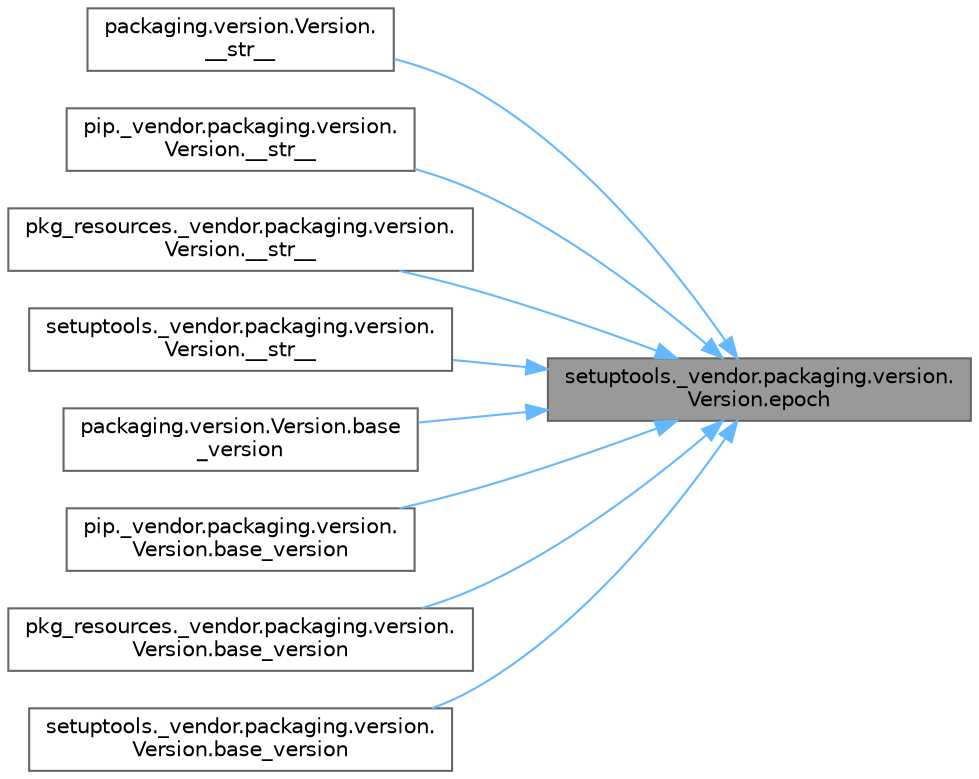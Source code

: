 digraph "setuptools._vendor.packaging.version.Version.epoch"
{
 // LATEX_PDF_SIZE
  bgcolor="transparent";
  edge [fontname=Helvetica,fontsize=10,labelfontname=Helvetica,labelfontsize=10];
  node [fontname=Helvetica,fontsize=10,shape=box,height=0.2,width=0.4];
  rankdir="RL";
  Node1 [id="Node000001",label="setuptools._vendor.packaging.version.\lVersion.epoch",height=0.2,width=0.4,color="gray40", fillcolor="grey60", style="filled", fontcolor="black",tooltip=" "];
  Node1 -> Node2 [id="edge1_Node000001_Node000002",dir="back",color="steelblue1",style="solid",tooltip=" "];
  Node2 [id="Node000002",label="packaging.version.Version.\l__str__",height=0.2,width=0.4,color="grey40", fillcolor="white", style="filled",URL="$classpackaging_1_1version_1_1_version.html#a15f5ae36aa036013e4fa48a98fa75b99",tooltip=" "];
  Node1 -> Node3 [id="edge2_Node000001_Node000003",dir="back",color="steelblue1",style="solid",tooltip=" "];
  Node3 [id="Node000003",label="pip._vendor.packaging.version.\lVersion.__str__",height=0.2,width=0.4,color="grey40", fillcolor="white", style="filled",URL="$classpip_1_1__vendor_1_1packaging_1_1version_1_1_version.html#a686f71816a505b78188a90ae3f119f6c",tooltip=" "];
  Node1 -> Node4 [id="edge3_Node000001_Node000004",dir="back",color="steelblue1",style="solid",tooltip=" "];
  Node4 [id="Node000004",label="pkg_resources._vendor.packaging.version.\lVersion.__str__",height=0.2,width=0.4,color="grey40", fillcolor="white", style="filled",URL="$classpkg__resources_1_1__vendor_1_1packaging_1_1version_1_1_version.html#a7b3ca038752dab81dd524189a293e5ca",tooltip=" "];
  Node1 -> Node5 [id="edge4_Node000001_Node000005",dir="back",color="steelblue1",style="solid",tooltip=" "];
  Node5 [id="Node000005",label="setuptools._vendor.packaging.version.\lVersion.__str__",height=0.2,width=0.4,color="grey40", fillcolor="white", style="filled",URL="$classsetuptools_1_1__vendor_1_1packaging_1_1version_1_1_version.html#a6fa2d93d26d289241e65e570123e906a",tooltip=" "];
  Node1 -> Node6 [id="edge5_Node000001_Node000006",dir="back",color="steelblue1",style="solid",tooltip=" "];
  Node6 [id="Node000006",label="packaging.version.Version.base\l_version",height=0.2,width=0.4,color="grey40", fillcolor="white", style="filled",URL="$classpackaging_1_1version_1_1_version.html#ae87558986ee266a3bc57a2f3d3cbadb1",tooltip=" "];
  Node1 -> Node7 [id="edge6_Node000001_Node000007",dir="back",color="steelblue1",style="solid",tooltip=" "];
  Node7 [id="Node000007",label="pip._vendor.packaging.version.\lVersion.base_version",height=0.2,width=0.4,color="grey40", fillcolor="white", style="filled",URL="$classpip_1_1__vendor_1_1packaging_1_1version_1_1_version.html#a2c93c06191b035670624f1012cf873b4",tooltip=" "];
  Node1 -> Node8 [id="edge7_Node000001_Node000008",dir="back",color="steelblue1",style="solid",tooltip=" "];
  Node8 [id="Node000008",label="pkg_resources._vendor.packaging.version.\lVersion.base_version",height=0.2,width=0.4,color="grey40", fillcolor="white", style="filled",URL="$classpkg__resources_1_1__vendor_1_1packaging_1_1version_1_1_version.html#aeffcb216080cde29857536ab688eae4d",tooltip=" "];
  Node1 -> Node9 [id="edge8_Node000001_Node000009",dir="back",color="steelblue1",style="solid",tooltip=" "];
  Node9 [id="Node000009",label="setuptools._vendor.packaging.version.\lVersion.base_version",height=0.2,width=0.4,color="grey40", fillcolor="white", style="filled",URL="$classsetuptools_1_1__vendor_1_1packaging_1_1version_1_1_version.html#ae7c4e060cf539b112cc9508fd6d8cacb",tooltip=" "];
}
